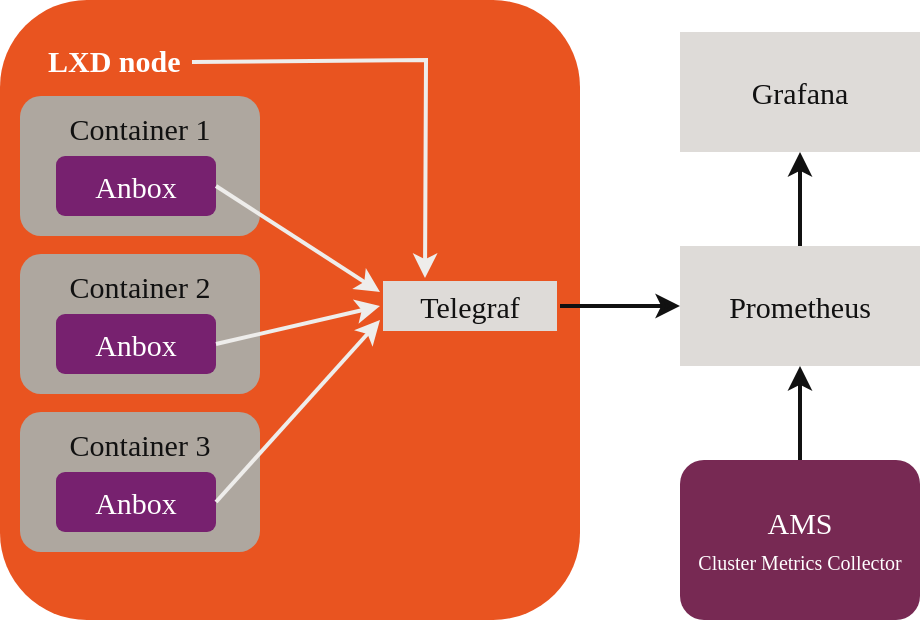 <mxfile version="16.4.11" type="device"><diagram id="6h3AmuF5hWc45ep2QKgJ" name="Page-1"><mxGraphModel dx="918" dy="854" grid="1" gridSize="10" guides="1" tooltips="1" connect="1" arrows="1" fold="1" page="1" pageScale="1" pageWidth="850" pageHeight="1100" math="0" shadow="0"><root><mxCell id="0"/><mxCell id="1" parent="0"/><mxCell id="TnCYVqzYKqUAompOC-IS-5" value="LXD node" style="rounded=1;whiteSpace=wrap;html=1;fontFamily=ubuntu;fontSize=15;fillColor=#E95420;fontColor=#FFFFFF;strokeColor=none;verticalAlign=top;labelPosition=center;verticalLabelPosition=middle;align=left;spacingLeft=22;spacingTop=15;fontStyle=1" vertex="1" parent="1"><mxGeometry x="80" y="170" width="290" height="310" as="geometry"/></mxCell><mxCell id="TnCYVqzYKqUAompOC-IS-6" value="&lt;font color=&quot;#ffffff&quot;&gt;AMS&lt;br&gt;&lt;font style=&quot;font-size: 10px&quot;&gt;Cluster Metrics Collector&lt;/font&gt;&lt;br&gt;&lt;/font&gt;" style="rounded=1;whiteSpace=wrap;html=1;fontFamily=ubuntu;fontSource=https%3A%2F%2Ffonts.googleapis.com%2Fcss%3Ffamily%3Dubuntu;fontSize=15;fillColor=#772953;gradientColor=none;strokeColor=none;" vertex="1" parent="1"><mxGeometry x="420" y="400" width="120" height="80" as="geometry"/></mxCell><mxCell id="TnCYVqzYKqUAompOC-IS-9" value="" style="group" vertex="1" connectable="0" parent="1"><mxGeometry x="90" y="218" width="120" height="70" as="geometry"/></mxCell><mxCell id="TnCYVqzYKqUAompOC-IS-7" value="&lt;p style=&quot;line-height: 1.2&quot;&gt;Container 1&lt;/p&gt;" style="rounded=1;whiteSpace=wrap;html=1;fontFamily=ubuntu;fontSize=15;fillColor=#AEA79F;labelPosition=center;verticalLabelPosition=middle;align=center;verticalAlign=top;spacingTop=-14;fontColor=#111111;strokeColor=none;" vertex="1" parent="TnCYVqzYKqUAompOC-IS-9"><mxGeometry width="120" height="70" as="geometry"/></mxCell><mxCell id="TnCYVqzYKqUAompOC-IS-8" value="Anbox" style="rounded=1;whiteSpace=wrap;html=1;fontFamily=ubuntu;fontSize=15;fillColor=#77216F;strokeColor=none;fontColor=#FFFFFF;" vertex="1" parent="TnCYVqzYKqUAompOC-IS-9"><mxGeometry x="18" y="30" width="80" height="30" as="geometry"/></mxCell><mxCell id="TnCYVqzYKqUAompOC-IS-10" value="" style="group" vertex="1" connectable="0" parent="1"><mxGeometry x="90" y="376" width="120" height="70" as="geometry"/></mxCell><mxCell id="TnCYVqzYKqUAompOC-IS-11" value="&lt;p style=&quot;line-height: 1.2&quot;&gt;Container 3&lt;/p&gt;" style="rounded=1;whiteSpace=wrap;html=1;fontFamily=ubuntu;fontSize=15;fillColor=#AEA79F;labelPosition=center;verticalLabelPosition=middle;align=center;verticalAlign=top;spacingTop=-14;fontColor=#111111;strokeColor=none;" vertex="1" parent="TnCYVqzYKqUAompOC-IS-10"><mxGeometry width="120" height="70" as="geometry"/></mxCell><mxCell id="TnCYVqzYKqUAompOC-IS-12" value="Anbox" style="rounded=1;whiteSpace=wrap;html=1;fontFamily=ubuntu;fontSize=15;fillColor=#77216F;strokeColor=none;fontColor=#FFFFFF;" vertex="1" parent="TnCYVqzYKqUAompOC-IS-10"><mxGeometry x="18" y="30" width="80" height="30" as="geometry"/></mxCell><mxCell id="TnCYVqzYKqUAompOC-IS-13" value="" style="group" vertex="1" connectable="0" parent="1"><mxGeometry x="90" y="297" width="120" height="70" as="geometry"/></mxCell><mxCell id="TnCYVqzYKqUAompOC-IS-14" value="&lt;p style=&quot;line-height: 1.2&quot;&gt;Container 2&lt;/p&gt;" style="rounded=1;whiteSpace=wrap;html=1;fontFamily=ubuntu;fontSize=15;fillColor=#AEA79F;labelPosition=center;verticalLabelPosition=middle;align=center;verticalAlign=top;spacingTop=-14;fontColor=#111111;strokeColor=none;" vertex="1" parent="TnCYVqzYKqUAompOC-IS-13"><mxGeometry width="120" height="70" as="geometry"/></mxCell><mxCell id="TnCYVqzYKqUAompOC-IS-15" value="Anbox" style="rounded=1;whiteSpace=wrap;html=1;fontFamily=ubuntu;fontSize=15;fillColor=#77216F;strokeColor=none;fontColor=#FFFFFF;" vertex="1" parent="TnCYVqzYKqUAompOC-IS-13"><mxGeometry x="18" y="30" width="80" height="30" as="geometry"/></mxCell><mxCell id="TnCYVqzYKqUAompOC-IS-16" value="Telegraf" style="rounded=0;whiteSpace=wrap;html=1;fontFamily=ubuntu;fontSize=15;fillColor=#DEDBD8;strokeColor=#E95420;fontColor=#111111;strokeWidth=3;" vertex="1" parent="1"><mxGeometry x="270" y="309" width="90" height="28" as="geometry"/></mxCell><mxCell id="TnCYVqzYKqUAompOC-IS-17" value="" style="endArrow=classic;html=1;fontFamily=ubuntu;exitX=1;exitY=0.5;exitDx=0;exitDy=0;entryX=0;entryY=0.5;entryDx=0;entryDy=0;endFill=1;fillColor=#ffffff;strokeColor=#EEEDEB;strokeWidth=2;" edge="1" parent="1" source="TnCYVqzYKqUAompOC-IS-15" target="TnCYVqzYKqUAompOC-IS-16"><mxGeometry width="50" height="50" relative="1" as="geometry"><mxPoint x="210" y="360" as="sourcePoint"/><mxPoint x="260" y="310" as="targetPoint"/></mxGeometry></mxCell><mxCell id="TnCYVqzYKqUAompOC-IS-18" value="" style="endArrow=classic;html=1;fontFamily=ubuntu;exitX=1;exitY=0.5;exitDx=0;exitDy=0;entryX=0;entryY=0.75;entryDx=0;entryDy=0;endFill=1;fillColor=#ffffff;strokeColor=#EEEDEB;strokeWidth=2;" edge="1" parent="1" source="TnCYVqzYKqUAompOC-IS-12" target="TnCYVqzYKqUAompOC-IS-16"><mxGeometry width="50" height="50" relative="1" as="geometry"><mxPoint x="260" y="450" as="sourcePoint"/><mxPoint x="270" y="330" as="targetPoint"/></mxGeometry></mxCell><mxCell id="TnCYVqzYKqUAompOC-IS-19" value="" style="endArrow=classic;html=1;fontFamily=ubuntu;exitX=1;exitY=0.5;exitDx=0;exitDy=0;entryX=0;entryY=0.25;entryDx=0;entryDy=0;fillColor=#ffffff;strokeColor=#EEEDEB;strokeWidth=2;" edge="1" parent="1" source="TnCYVqzYKqUAompOC-IS-8" target="TnCYVqzYKqUAompOC-IS-16"><mxGeometry width="50" height="50" relative="1" as="geometry"><mxPoint x="290" y="290" as="sourcePoint"/><mxPoint x="340" y="240" as="targetPoint"/></mxGeometry></mxCell><mxCell id="TnCYVqzYKqUAompOC-IS-23" value="&lt;font style=&quot;font-size: 15px&quot;&gt;Prometheus&lt;/font&gt;" style="rounded=0;whiteSpace=wrap;html=1;fontFamily=ubuntu;fontSize=10;fillColor=#DEDBD8;strokeColor=none;fontColor=#111111;" vertex="1" parent="1"><mxGeometry x="420" y="293" width="120" height="60" as="geometry"/></mxCell><mxCell id="TnCYVqzYKqUAompOC-IS-24" value="&lt;font style=&quot;font-size: 15px&quot;&gt;Grafana&lt;/font&gt;" style="rounded=0;whiteSpace=wrap;html=1;fontFamily=ubuntu;fontSize=10;fillColor=#DEDBD8;strokeColor=none;fontColor=#111111;" vertex="1" parent="1"><mxGeometry x="420" y="186" width="120" height="60" as="geometry"/></mxCell><mxCell id="TnCYVqzYKqUAompOC-IS-25" value="" style="endArrow=classic;html=1;rounded=0;fontFamily=ubuntu;fontSize=10;strokeColor=#111111;exitX=1;exitY=0.5;exitDx=0;exitDy=0;entryX=0;entryY=0.5;entryDx=0;entryDy=0;strokeWidth=2;" edge="1" parent="1" source="TnCYVqzYKqUAompOC-IS-16" target="TnCYVqzYKqUAompOC-IS-23"><mxGeometry width="50" height="50" relative="1" as="geometry"><mxPoint x="370" y="400" as="sourcePoint"/><mxPoint x="420" y="350" as="targetPoint"/></mxGeometry></mxCell><mxCell id="TnCYVqzYKqUAompOC-IS-26" value="" style="endArrow=classic;html=1;rounded=0;fontFamily=ubuntu;fontSize=10;strokeColor=#111111;exitX=0.5;exitY=0;exitDx=0;exitDy=0;entryX=0.5;entryY=1;entryDx=0;entryDy=0;strokeWidth=2;" edge="1" parent="1" source="TnCYVqzYKqUAompOC-IS-6" target="TnCYVqzYKqUAompOC-IS-23"><mxGeometry width="50" height="50" relative="1" as="geometry"><mxPoint x="460" y="420" as="sourcePoint"/><mxPoint x="510" y="370" as="targetPoint"/></mxGeometry></mxCell><mxCell id="TnCYVqzYKqUAompOC-IS-27" value="" style="endArrow=classic;html=1;rounded=0;fontFamily=ubuntu;fontSize=10;strokeColor=#111111;exitX=0.5;exitY=0;exitDx=0;exitDy=0;entryX=0.5;entryY=1;entryDx=0;entryDy=0;strokeWidth=2;" edge="1" parent="1" source="TnCYVqzYKqUAompOC-IS-23" target="TnCYVqzYKqUAompOC-IS-24"><mxGeometry width="50" height="50" relative="1" as="geometry"><mxPoint x="490" y="320" as="sourcePoint"/><mxPoint x="540" y="270" as="targetPoint"/></mxGeometry></mxCell><mxCell id="TnCYVqzYKqUAompOC-IS-29" value="" style="endArrow=classic;html=1;rounded=0;fontFamily=ubuntu;fontSize=15;strokeColor=#EEEDEB;exitX=1;exitY=0.5;exitDx=0;exitDy=0;entryX=0.25;entryY=0;entryDx=0;entryDy=0;strokeWidth=2;" edge="1" parent="1" target="TnCYVqzYKqUAompOC-IS-16"><mxGeometry width="50" height="50" relative="1" as="geometry"><mxPoint x="176" y="201" as="sourcePoint"/><mxPoint x="290" y="200" as="targetPoint"/><Array as="points"><mxPoint x="293" y="200"/></Array></mxGeometry></mxCell></root></mxGraphModel></diagram></mxfile>
